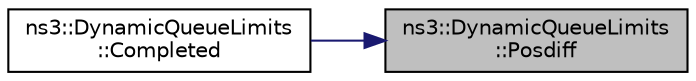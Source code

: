 digraph "ns3::DynamicQueueLimits::Posdiff"
{
 // LATEX_PDF_SIZE
  edge [fontname="Helvetica",fontsize="10",labelfontname="Helvetica",labelfontsize="10"];
  node [fontname="Helvetica",fontsize="10",shape=record];
  rankdir="RL";
  Node1 [label="ns3::DynamicQueueLimits\l::Posdiff",height=0.2,width=0.4,color="black", fillcolor="grey75", style="filled", fontcolor="black",tooltip="Calculates the difference between the two operators and returns the number if positive,..."];
  Node1 -> Node2 [dir="back",color="midnightblue",fontsize="10",style="solid",fontname="Helvetica"];
  Node2 [label="ns3::DynamicQueueLimits\l::Completed",height=0.2,width=0.4,color="black", fillcolor="white", style="filled",URL="$classns3_1_1_dynamic_queue_limits.html#afb93b0f1b631e8336de22fe0239d7f0a",tooltip="Record number of completed bytes and recalculate the limit."];
}
